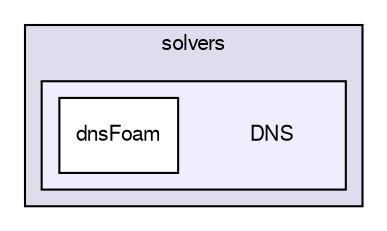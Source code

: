 digraph "applications/solvers/DNS" {
  bgcolor=transparent;
  compound=true
  node [ fontsize="10", fontname="FreeSans"];
  edge [ labelfontsize="10", labelfontname="FreeSans"];
  subgraph clusterdir_fdd174abb8ada244b49e98779c87ac3c {
    graph [ bgcolor="#ddddee", pencolor="black", label="solvers" fontname="FreeSans", fontsize="10", URL="dir_fdd174abb8ada244b49e98779c87ac3c.html"]
  subgraph clusterdir_cd92214bc98a4694331953f5bfc53511 {
    graph [ bgcolor="#eeeeff", pencolor="black", label="" URL="dir_cd92214bc98a4694331953f5bfc53511.html"];
    dir_cd92214bc98a4694331953f5bfc53511 [shape=plaintext label="DNS"];
    dir_86649e9769991d19bbf486690d08bde1 [shape=box label="dnsFoam" color="black" fillcolor="white" style="filled" URL="dir_86649e9769991d19bbf486690d08bde1.html"];
  }
  }
}
